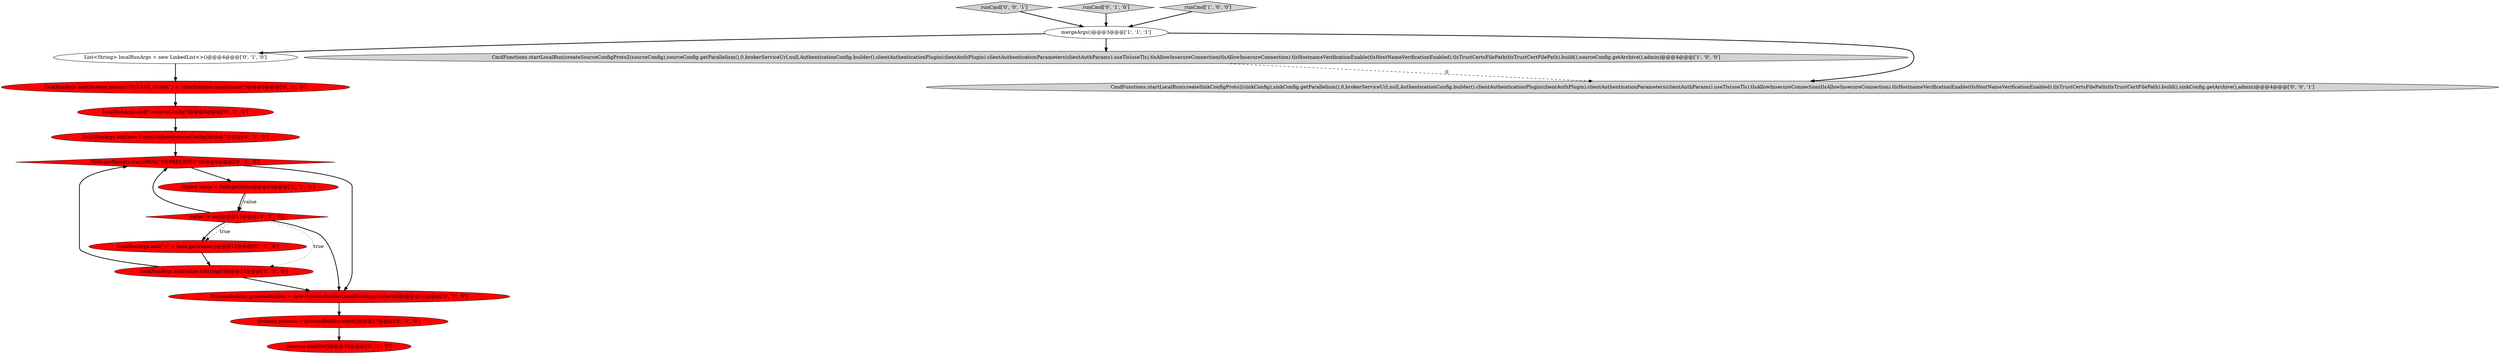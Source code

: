 digraph {
3 [style = filled, label = "localRunArgs.add(System.getenv(\"PULSAR_HOME\") + \"/bin/function-localrunner\")@@@5@@@['0', '1', '0']", fillcolor = red, shape = ellipse image = "AAA1AAABBB2BBB"];
6 [style = filled, label = "List<String> localRunArgs = new LinkedList<>()@@@4@@@['0', '1', '0']", fillcolor = white, shape = ellipse image = "AAA0AAABBB2BBB"];
10 [style = filled, label = "localRunArgs.add(\"--sourceConfig\")@@@6@@@['0', '1', '0']", fillcolor = red, shape = ellipse image = "AAA1AAABBB2BBB"];
15 [style = filled, label = "process.waitFor()@@@18@@@['0', '1', '0']", fillcolor = red, shape = ellipse image = "AAA1AAABBB2BBB"];
17 [style = filled, label = "runCmd['0', '0', '1']", fillcolor = lightgray, shape = diamond image = "AAA0AAABBB3BBB"];
4 [style = filled, label = "runCmd['0', '1', '0']", fillcolor = lightgray, shape = diamond image = "AAA0AAABBB2BBB"];
0 [style = filled, label = "CmdFunctions.startLocalRun(createSourceConfigProto2(sourceConfig),sourceConfig.getParallelism(),0,brokerServiceUrl,null,AuthenticationConfig.builder().clientAuthenticationPlugin(clientAuthPlugin).clientAuthenticationParameters(clientAuthParams).useTls(useTls).tlsAllowInsecureConnection(tlsAllowInsecureConnection).tlsHostnameVerificationEnable(tlsHostNameVerificationEnabled).tlsTrustCertsFilePath(tlsTrustCertFilePath).build(),sourceConfig.getArchive(),admin)@@@4@@@['1', '0', '0']", fillcolor = lightgray, shape = ellipse image = "AAA0AAABBB1BBB"];
11 [style = filled, label = "Object value = field.get(this)@@@10@@@['0', '1', '0']", fillcolor = red, shape = ellipse image = "AAA1AAABBB2BBB"];
7 [style = filled, label = "localRunArgs.add(value.toString())@@@13@@@['0', '1', '0']", fillcolor = red, shape = ellipse image = "AAA1AAABBB2BBB"];
14 [style = filled, label = "value != null@@@11@@@['0', '1', '0']", fillcolor = red, shape = diamond image = "AAA1AAABBB2BBB"];
2 [style = filled, label = "runCmd['1', '0', '0']", fillcolor = lightgray, shape = diamond image = "AAA0AAABBB1BBB"];
16 [style = filled, label = "CmdFunctions.startLocalRun(createSinkConfigProto2(sinkConfig),sinkConfig.getParallelism(),0,brokerServiceUrl,null,AuthenticationConfig.builder().clientAuthenticationPlugin(clientAuthPlugin).clientAuthenticationParameters(clientAuthParams).useTls(useTls).tlsAllowInsecureConnection(tlsAllowInsecureConnection).tlsHostnameVerificationEnable(tlsHostNameVerificationEnabled).tlsTrustCertsFilePath(tlsTrustCertFilePath).build(),sinkConfig.getArchive(),admin)@@@4@@@['0', '0', '1']", fillcolor = lightgray, shape = ellipse image = "AAA0AAABBB3BBB"];
1 [style = filled, label = "mergeArgs()@@@3@@@['1', '1', '1']", fillcolor = white, shape = ellipse image = "AAA0AAABBB1BBB"];
8 [style = filled, label = "field.getName().startsWith(\"DEPRECATED\")@@@9@@@['0', '1', '0']", fillcolor = red, shape = diamond image = "AAA1AAABBB2BBB"];
12 [style = filled, label = "localRunArgs.add(new Gson().toJson(sourceConfig))@@@7@@@['0', '1', '0']", fillcolor = red, shape = ellipse image = "AAA1AAABBB2BBB"];
9 [style = filled, label = "ProcessBuilder processBuilder = new ProcessBuilder(localRunArgs).inheritIO()@@@16@@@['0', '1', '0']", fillcolor = red, shape = ellipse image = "AAA1AAABBB2BBB"];
5 [style = filled, label = "localRunArgs.add(\"--\" + field.getName())@@@12@@@['0', '1', '0']", fillcolor = red, shape = ellipse image = "AAA1AAABBB2BBB"];
13 [style = filled, label = "Process process = processBuilder.start()@@@17@@@['0', '1', '0']", fillcolor = red, shape = ellipse image = "AAA1AAABBB2BBB"];
6->3 [style = bold, label=""];
17->1 [style = bold, label=""];
11->14 [style = solid, label="value"];
11->14 [style = bold, label=""];
2->1 [style = bold, label=""];
14->5 [style = bold, label=""];
0->16 [style = dashed, label="0"];
1->0 [style = bold, label=""];
7->8 [style = bold, label=""];
7->9 [style = bold, label=""];
3->10 [style = bold, label=""];
1->6 [style = bold, label=""];
14->5 [style = dotted, label="true"];
10->12 [style = bold, label=""];
12->8 [style = bold, label=""];
1->16 [style = bold, label=""];
14->7 [style = dotted, label="true"];
8->9 [style = bold, label=""];
5->7 [style = bold, label=""];
14->9 [style = bold, label=""];
14->8 [style = bold, label=""];
4->1 [style = bold, label=""];
13->15 [style = bold, label=""];
8->11 [style = bold, label=""];
9->13 [style = bold, label=""];
}
